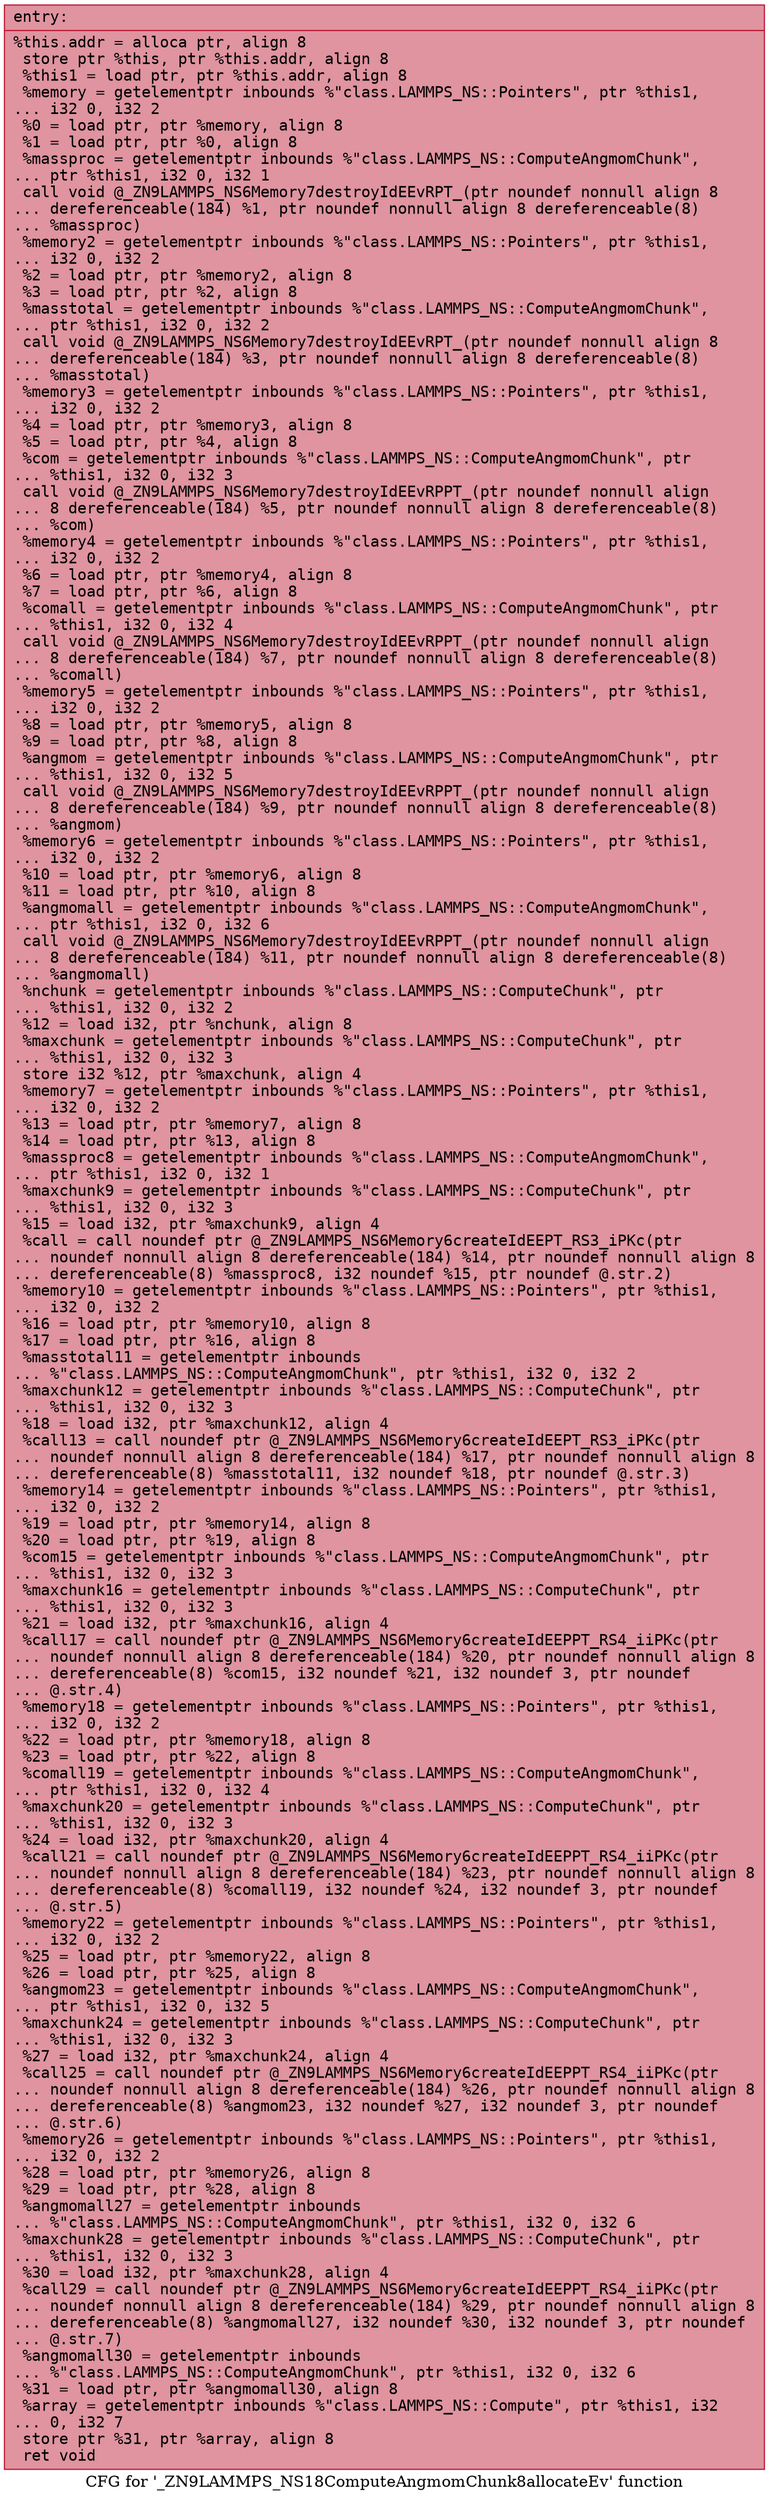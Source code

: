 digraph "CFG for '_ZN9LAMMPS_NS18ComputeAngmomChunk8allocateEv' function" {
	label="CFG for '_ZN9LAMMPS_NS18ComputeAngmomChunk8allocateEv' function";

	Node0x55b35e9c0b30 [shape=record,color="#b70d28ff", style=filled, fillcolor="#b70d2870" fontname="Courier",label="{entry:\l|  %this.addr = alloca ptr, align 8\l  store ptr %this, ptr %this.addr, align 8\l  %this1 = load ptr, ptr %this.addr, align 8\l  %memory = getelementptr inbounds %\"class.LAMMPS_NS::Pointers\", ptr %this1,\l... i32 0, i32 2\l  %0 = load ptr, ptr %memory, align 8\l  %1 = load ptr, ptr %0, align 8\l  %massproc = getelementptr inbounds %\"class.LAMMPS_NS::ComputeAngmomChunk\",\l... ptr %this1, i32 0, i32 1\l  call void @_ZN9LAMMPS_NS6Memory7destroyIdEEvRPT_(ptr noundef nonnull align 8\l... dereferenceable(184) %1, ptr noundef nonnull align 8 dereferenceable(8)\l... %massproc)\l  %memory2 = getelementptr inbounds %\"class.LAMMPS_NS::Pointers\", ptr %this1,\l... i32 0, i32 2\l  %2 = load ptr, ptr %memory2, align 8\l  %3 = load ptr, ptr %2, align 8\l  %masstotal = getelementptr inbounds %\"class.LAMMPS_NS::ComputeAngmomChunk\",\l... ptr %this1, i32 0, i32 2\l  call void @_ZN9LAMMPS_NS6Memory7destroyIdEEvRPT_(ptr noundef nonnull align 8\l... dereferenceable(184) %3, ptr noundef nonnull align 8 dereferenceable(8)\l... %masstotal)\l  %memory3 = getelementptr inbounds %\"class.LAMMPS_NS::Pointers\", ptr %this1,\l... i32 0, i32 2\l  %4 = load ptr, ptr %memory3, align 8\l  %5 = load ptr, ptr %4, align 8\l  %com = getelementptr inbounds %\"class.LAMMPS_NS::ComputeAngmomChunk\", ptr\l... %this1, i32 0, i32 3\l  call void @_ZN9LAMMPS_NS6Memory7destroyIdEEvRPPT_(ptr noundef nonnull align\l... 8 dereferenceable(184) %5, ptr noundef nonnull align 8 dereferenceable(8)\l... %com)\l  %memory4 = getelementptr inbounds %\"class.LAMMPS_NS::Pointers\", ptr %this1,\l... i32 0, i32 2\l  %6 = load ptr, ptr %memory4, align 8\l  %7 = load ptr, ptr %6, align 8\l  %comall = getelementptr inbounds %\"class.LAMMPS_NS::ComputeAngmomChunk\", ptr\l... %this1, i32 0, i32 4\l  call void @_ZN9LAMMPS_NS6Memory7destroyIdEEvRPPT_(ptr noundef nonnull align\l... 8 dereferenceable(184) %7, ptr noundef nonnull align 8 dereferenceable(8)\l... %comall)\l  %memory5 = getelementptr inbounds %\"class.LAMMPS_NS::Pointers\", ptr %this1,\l... i32 0, i32 2\l  %8 = load ptr, ptr %memory5, align 8\l  %9 = load ptr, ptr %8, align 8\l  %angmom = getelementptr inbounds %\"class.LAMMPS_NS::ComputeAngmomChunk\", ptr\l... %this1, i32 0, i32 5\l  call void @_ZN9LAMMPS_NS6Memory7destroyIdEEvRPPT_(ptr noundef nonnull align\l... 8 dereferenceable(184) %9, ptr noundef nonnull align 8 dereferenceable(8)\l... %angmom)\l  %memory6 = getelementptr inbounds %\"class.LAMMPS_NS::Pointers\", ptr %this1,\l... i32 0, i32 2\l  %10 = load ptr, ptr %memory6, align 8\l  %11 = load ptr, ptr %10, align 8\l  %angmomall = getelementptr inbounds %\"class.LAMMPS_NS::ComputeAngmomChunk\",\l... ptr %this1, i32 0, i32 6\l  call void @_ZN9LAMMPS_NS6Memory7destroyIdEEvRPPT_(ptr noundef nonnull align\l... 8 dereferenceable(184) %11, ptr noundef nonnull align 8 dereferenceable(8)\l... %angmomall)\l  %nchunk = getelementptr inbounds %\"class.LAMMPS_NS::ComputeChunk\", ptr\l... %this1, i32 0, i32 2\l  %12 = load i32, ptr %nchunk, align 8\l  %maxchunk = getelementptr inbounds %\"class.LAMMPS_NS::ComputeChunk\", ptr\l... %this1, i32 0, i32 3\l  store i32 %12, ptr %maxchunk, align 4\l  %memory7 = getelementptr inbounds %\"class.LAMMPS_NS::Pointers\", ptr %this1,\l... i32 0, i32 2\l  %13 = load ptr, ptr %memory7, align 8\l  %14 = load ptr, ptr %13, align 8\l  %massproc8 = getelementptr inbounds %\"class.LAMMPS_NS::ComputeAngmomChunk\",\l... ptr %this1, i32 0, i32 1\l  %maxchunk9 = getelementptr inbounds %\"class.LAMMPS_NS::ComputeChunk\", ptr\l... %this1, i32 0, i32 3\l  %15 = load i32, ptr %maxchunk9, align 4\l  %call = call noundef ptr @_ZN9LAMMPS_NS6Memory6createIdEEPT_RS3_iPKc(ptr\l... noundef nonnull align 8 dereferenceable(184) %14, ptr noundef nonnull align 8\l... dereferenceable(8) %massproc8, i32 noundef %15, ptr noundef @.str.2)\l  %memory10 = getelementptr inbounds %\"class.LAMMPS_NS::Pointers\", ptr %this1,\l... i32 0, i32 2\l  %16 = load ptr, ptr %memory10, align 8\l  %17 = load ptr, ptr %16, align 8\l  %masstotal11 = getelementptr inbounds\l... %\"class.LAMMPS_NS::ComputeAngmomChunk\", ptr %this1, i32 0, i32 2\l  %maxchunk12 = getelementptr inbounds %\"class.LAMMPS_NS::ComputeChunk\", ptr\l... %this1, i32 0, i32 3\l  %18 = load i32, ptr %maxchunk12, align 4\l  %call13 = call noundef ptr @_ZN9LAMMPS_NS6Memory6createIdEEPT_RS3_iPKc(ptr\l... noundef nonnull align 8 dereferenceable(184) %17, ptr noundef nonnull align 8\l... dereferenceable(8) %masstotal11, i32 noundef %18, ptr noundef @.str.3)\l  %memory14 = getelementptr inbounds %\"class.LAMMPS_NS::Pointers\", ptr %this1,\l... i32 0, i32 2\l  %19 = load ptr, ptr %memory14, align 8\l  %20 = load ptr, ptr %19, align 8\l  %com15 = getelementptr inbounds %\"class.LAMMPS_NS::ComputeAngmomChunk\", ptr\l... %this1, i32 0, i32 3\l  %maxchunk16 = getelementptr inbounds %\"class.LAMMPS_NS::ComputeChunk\", ptr\l... %this1, i32 0, i32 3\l  %21 = load i32, ptr %maxchunk16, align 4\l  %call17 = call noundef ptr @_ZN9LAMMPS_NS6Memory6createIdEEPPT_RS4_iiPKc(ptr\l... noundef nonnull align 8 dereferenceable(184) %20, ptr noundef nonnull align 8\l... dereferenceable(8) %com15, i32 noundef %21, i32 noundef 3, ptr noundef\l... @.str.4)\l  %memory18 = getelementptr inbounds %\"class.LAMMPS_NS::Pointers\", ptr %this1,\l... i32 0, i32 2\l  %22 = load ptr, ptr %memory18, align 8\l  %23 = load ptr, ptr %22, align 8\l  %comall19 = getelementptr inbounds %\"class.LAMMPS_NS::ComputeAngmomChunk\",\l... ptr %this1, i32 0, i32 4\l  %maxchunk20 = getelementptr inbounds %\"class.LAMMPS_NS::ComputeChunk\", ptr\l... %this1, i32 0, i32 3\l  %24 = load i32, ptr %maxchunk20, align 4\l  %call21 = call noundef ptr @_ZN9LAMMPS_NS6Memory6createIdEEPPT_RS4_iiPKc(ptr\l... noundef nonnull align 8 dereferenceable(184) %23, ptr noundef nonnull align 8\l... dereferenceable(8) %comall19, i32 noundef %24, i32 noundef 3, ptr noundef\l... @.str.5)\l  %memory22 = getelementptr inbounds %\"class.LAMMPS_NS::Pointers\", ptr %this1,\l... i32 0, i32 2\l  %25 = load ptr, ptr %memory22, align 8\l  %26 = load ptr, ptr %25, align 8\l  %angmom23 = getelementptr inbounds %\"class.LAMMPS_NS::ComputeAngmomChunk\",\l... ptr %this1, i32 0, i32 5\l  %maxchunk24 = getelementptr inbounds %\"class.LAMMPS_NS::ComputeChunk\", ptr\l... %this1, i32 0, i32 3\l  %27 = load i32, ptr %maxchunk24, align 4\l  %call25 = call noundef ptr @_ZN9LAMMPS_NS6Memory6createIdEEPPT_RS4_iiPKc(ptr\l... noundef nonnull align 8 dereferenceable(184) %26, ptr noundef nonnull align 8\l... dereferenceable(8) %angmom23, i32 noundef %27, i32 noundef 3, ptr noundef\l... @.str.6)\l  %memory26 = getelementptr inbounds %\"class.LAMMPS_NS::Pointers\", ptr %this1,\l... i32 0, i32 2\l  %28 = load ptr, ptr %memory26, align 8\l  %29 = load ptr, ptr %28, align 8\l  %angmomall27 = getelementptr inbounds\l... %\"class.LAMMPS_NS::ComputeAngmomChunk\", ptr %this1, i32 0, i32 6\l  %maxchunk28 = getelementptr inbounds %\"class.LAMMPS_NS::ComputeChunk\", ptr\l... %this1, i32 0, i32 3\l  %30 = load i32, ptr %maxchunk28, align 4\l  %call29 = call noundef ptr @_ZN9LAMMPS_NS6Memory6createIdEEPPT_RS4_iiPKc(ptr\l... noundef nonnull align 8 dereferenceable(184) %29, ptr noundef nonnull align 8\l... dereferenceable(8) %angmomall27, i32 noundef %30, i32 noundef 3, ptr noundef\l... @.str.7)\l  %angmomall30 = getelementptr inbounds\l... %\"class.LAMMPS_NS::ComputeAngmomChunk\", ptr %this1, i32 0, i32 6\l  %31 = load ptr, ptr %angmomall30, align 8\l  %array = getelementptr inbounds %\"class.LAMMPS_NS::Compute\", ptr %this1, i32\l... 0, i32 7\l  store ptr %31, ptr %array, align 8\l  ret void\l}"];
}
